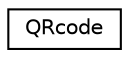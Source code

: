 digraph "类继承关系图"
{
  edge [fontname="Helvetica",fontsize="10",labelfontname="Helvetica",labelfontsize="10"];
  node [fontname="Helvetica",fontsize="10",shape=record];
  rankdir="LR";
  Node0 [label="QRcode",height=0.2,width=0.4,color="black", fillcolor="white", style="filled",URL="$struct_q_rcode.html"];
}
